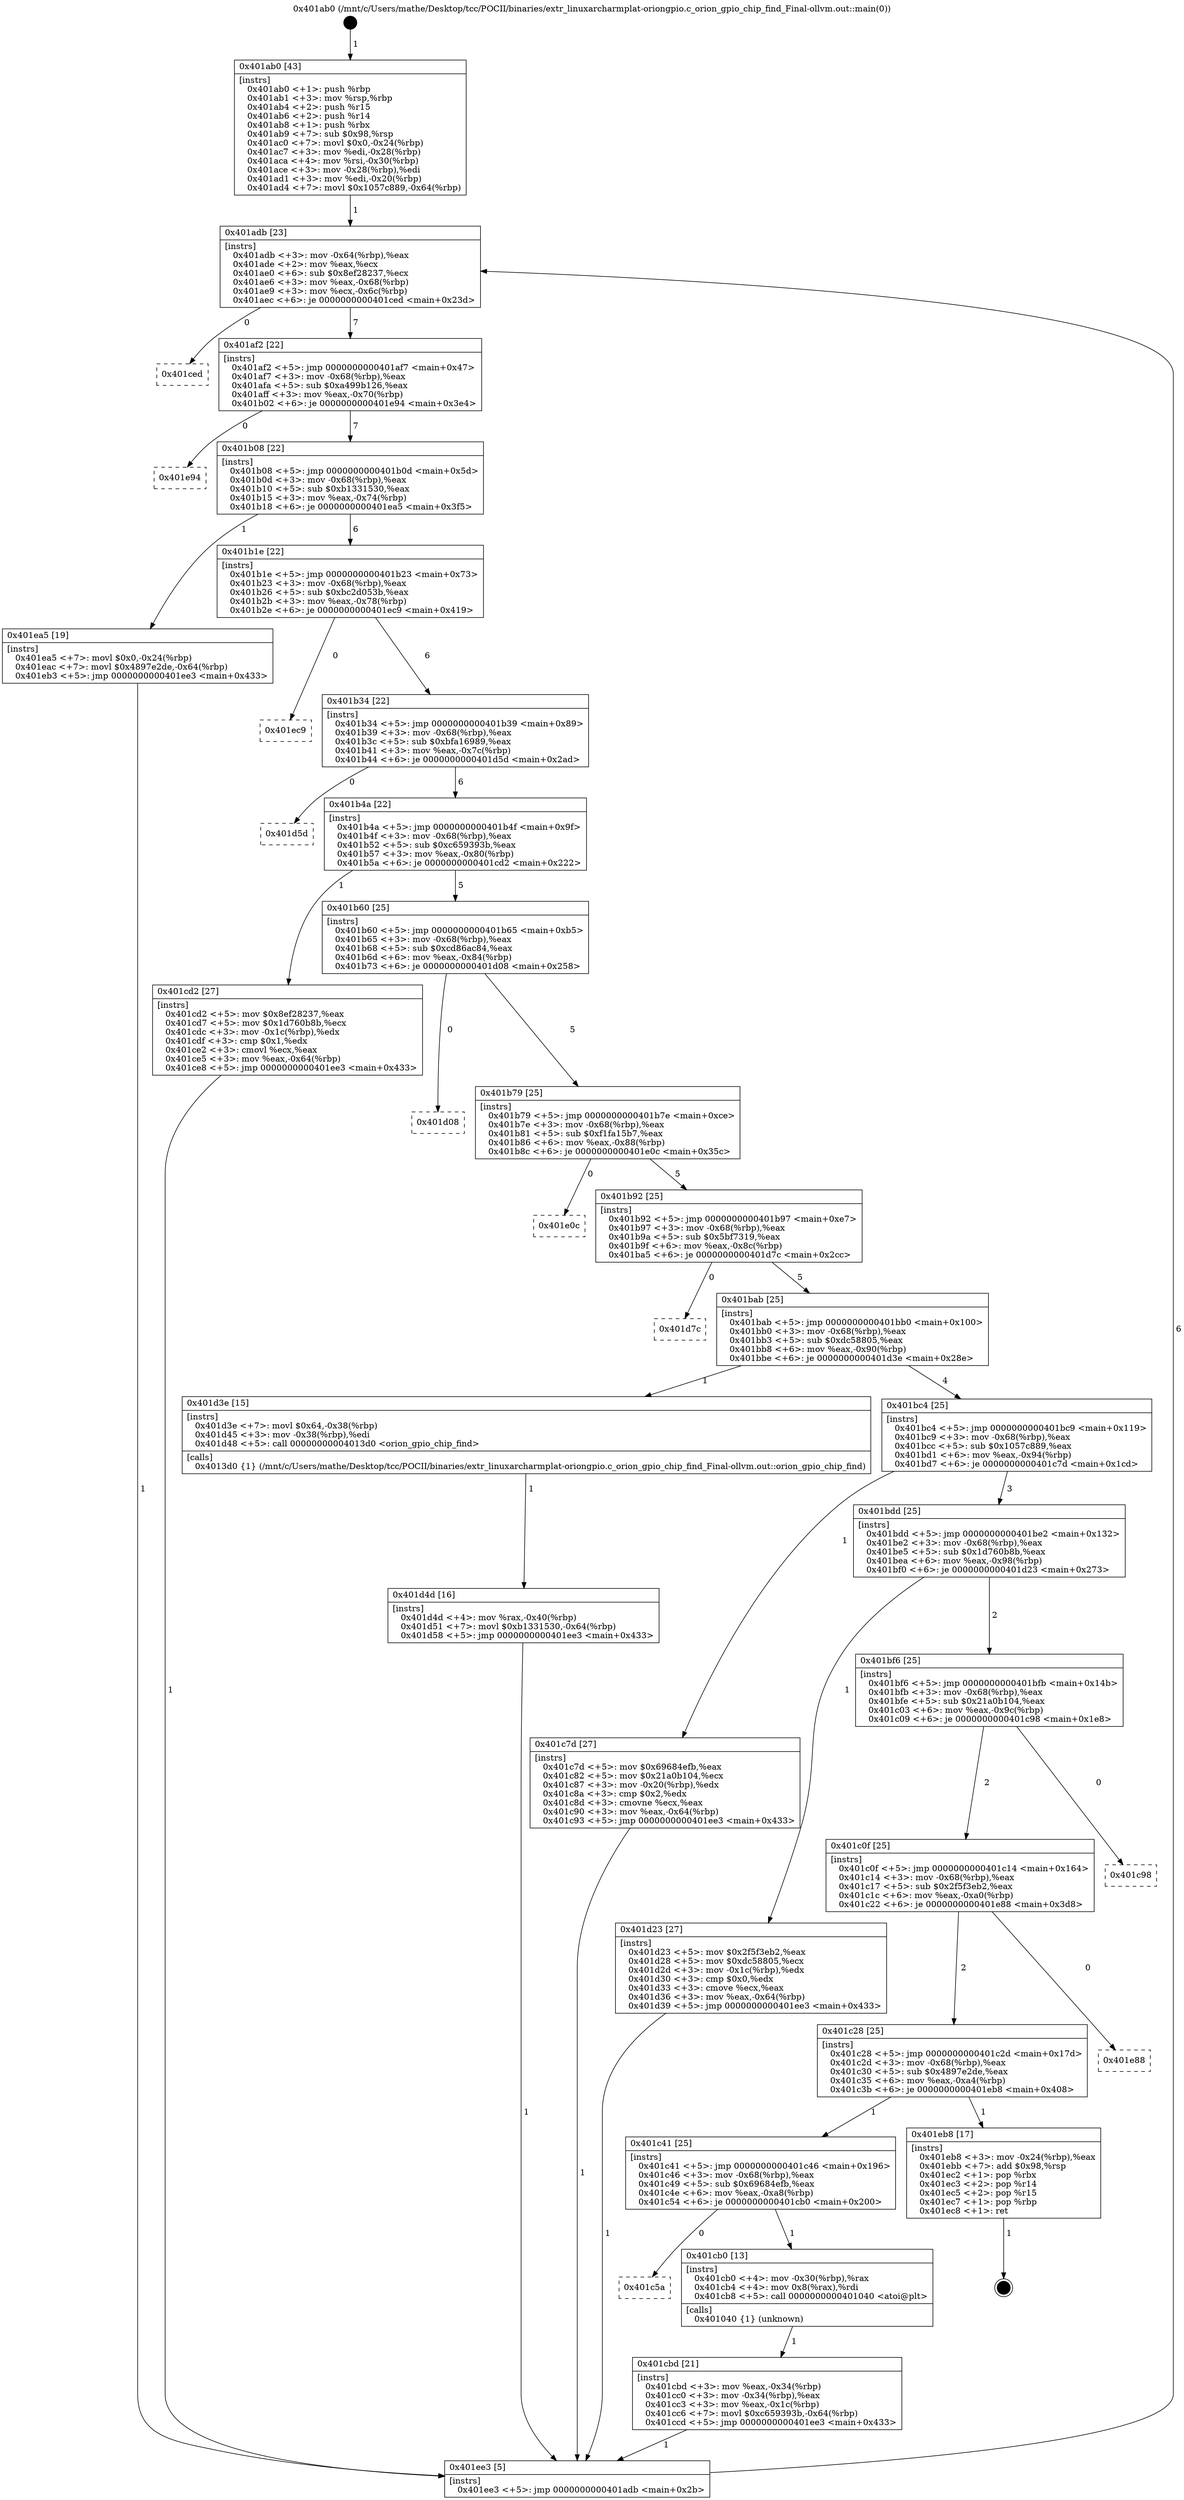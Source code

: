 digraph "0x401ab0" {
  label = "0x401ab0 (/mnt/c/Users/mathe/Desktop/tcc/POCII/binaries/extr_linuxarcharmplat-oriongpio.c_orion_gpio_chip_find_Final-ollvm.out::main(0))"
  labelloc = "t"
  node[shape=record]

  Entry [label="",width=0.3,height=0.3,shape=circle,fillcolor=black,style=filled]
  "0x401adb" [label="{
     0x401adb [23]\l
     | [instrs]\l
     &nbsp;&nbsp;0x401adb \<+3\>: mov -0x64(%rbp),%eax\l
     &nbsp;&nbsp;0x401ade \<+2\>: mov %eax,%ecx\l
     &nbsp;&nbsp;0x401ae0 \<+6\>: sub $0x8ef28237,%ecx\l
     &nbsp;&nbsp;0x401ae6 \<+3\>: mov %eax,-0x68(%rbp)\l
     &nbsp;&nbsp;0x401ae9 \<+3\>: mov %ecx,-0x6c(%rbp)\l
     &nbsp;&nbsp;0x401aec \<+6\>: je 0000000000401ced \<main+0x23d\>\l
  }"]
  "0x401ced" [label="{
     0x401ced\l
  }", style=dashed]
  "0x401af2" [label="{
     0x401af2 [22]\l
     | [instrs]\l
     &nbsp;&nbsp;0x401af2 \<+5\>: jmp 0000000000401af7 \<main+0x47\>\l
     &nbsp;&nbsp;0x401af7 \<+3\>: mov -0x68(%rbp),%eax\l
     &nbsp;&nbsp;0x401afa \<+5\>: sub $0xa499b126,%eax\l
     &nbsp;&nbsp;0x401aff \<+3\>: mov %eax,-0x70(%rbp)\l
     &nbsp;&nbsp;0x401b02 \<+6\>: je 0000000000401e94 \<main+0x3e4\>\l
  }"]
  Exit [label="",width=0.3,height=0.3,shape=circle,fillcolor=black,style=filled,peripheries=2]
  "0x401e94" [label="{
     0x401e94\l
  }", style=dashed]
  "0x401b08" [label="{
     0x401b08 [22]\l
     | [instrs]\l
     &nbsp;&nbsp;0x401b08 \<+5\>: jmp 0000000000401b0d \<main+0x5d\>\l
     &nbsp;&nbsp;0x401b0d \<+3\>: mov -0x68(%rbp),%eax\l
     &nbsp;&nbsp;0x401b10 \<+5\>: sub $0xb1331530,%eax\l
     &nbsp;&nbsp;0x401b15 \<+3\>: mov %eax,-0x74(%rbp)\l
     &nbsp;&nbsp;0x401b18 \<+6\>: je 0000000000401ea5 \<main+0x3f5\>\l
  }"]
  "0x401d4d" [label="{
     0x401d4d [16]\l
     | [instrs]\l
     &nbsp;&nbsp;0x401d4d \<+4\>: mov %rax,-0x40(%rbp)\l
     &nbsp;&nbsp;0x401d51 \<+7\>: movl $0xb1331530,-0x64(%rbp)\l
     &nbsp;&nbsp;0x401d58 \<+5\>: jmp 0000000000401ee3 \<main+0x433\>\l
  }"]
  "0x401ea5" [label="{
     0x401ea5 [19]\l
     | [instrs]\l
     &nbsp;&nbsp;0x401ea5 \<+7\>: movl $0x0,-0x24(%rbp)\l
     &nbsp;&nbsp;0x401eac \<+7\>: movl $0x4897e2de,-0x64(%rbp)\l
     &nbsp;&nbsp;0x401eb3 \<+5\>: jmp 0000000000401ee3 \<main+0x433\>\l
  }"]
  "0x401b1e" [label="{
     0x401b1e [22]\l
     | [instrs]\l
     &nbsp;&nbsp;0x401b1e \<+5\>: jmp 0000000000401b23 \<main+0x73\>\l
     &nbsp;&nbsp;0x401b23 \<+3\>: mov -0x68(%rbp),%eax\l
     &nbsp;&nbsp;0x401b26 \<+5\>: sub $0xbc2d053b,%eax\l
     &nbsp;&nbsp;0x401b2b \<+3\>: mov %eax,-0x78(%rbp)\l
     &nbsp;&nbsp;0x401b2e \<+6\>: je 0000000000401ec9 \<main+0x419\>\l
  }"]
  "0x401cbd" [label="{
     0x401cbd [21]\l
     | [instrs]\l
     &nbsp;&nbsp;0x401cbd \<+3\>: mov %eax,-0x34(%rbp)\l
     &nbsp;&nbsp;0x401cc0 \<+3\>: mov -0x34(%rbp),%eax\l
     &nbsp;&nbsp;0x401cc3 \<+3\>: mov %eax,-0x1c(%rbp)\l
     &nbsp;&nbsp;0x401cc6 \<+7\>: movl $0xc659393b,-0x64(%rbp)\l
     &nbsp;&nbsp;0x401ccd \<+5\>: jmp 0000000000401ee3 \<main+0x433\>\l
  }"]
  "0x401ec9" [label="{
     0x401ec9\l
  }", style=dashed]
  "0x401b34" [label="{
     0x401b34 [22]\l
     | [instrs]\l
     &nbsp;&nbsp;0x401b34 \<+5\>: jmp 0000000000401b39 \<main+0x89\>\l
     &nbsp;&nbsp;0x401b39 \<+3\>: mov -0x68(%rbp),%eax\l
     &nbsp;&nbsp;0x401b3c \<+5\>: sub $0xbfa16989,%eax\l
     &nbsp;&nbsp;0x401b41 \<+3\>: mov %eax,-0x7c(%rbp)\l
     &nbsp;&nbsp;0x401b44 \<+6\>: je 0000000000401d5d \<main+0x2ad\>\l
  }"]
  "0x401c5a" [label="{
     0x401c5a\l
  }", style=dashed]
  "0x401d5d" [label="{
     0x401d5d\l
  }", style=dashed]
  "0x401b4a" [label="{
     0x401b4a [22]\l
     | [instrs]\l
     &nbsp;&nbsp;0x401b4a \<+5\>: jmp 0000000000401b4f \<main+0x9f\>\l
     &nbsp;&nbsp;0x401b4f \<+3\>: mov -0x68(%rbp),%eax\l
     &nbsp;&nbsp;0x401b52 \<+5\>: sub $0xc659393b,%eax\l
     &nbsp;&nbsp;0x401b57 \<+3\>: mov %eax,-0x80(%rbp)\l
     &nbsp;&nbsp;0x401b5a \<+6\>: je 0000000000401cd2 \<main+0x222\>\l
  }"]
  "0x401cb0" [label="{
     0x401cb0 [13]\l
     | [instrs]\l
     &nbsp;&nbsp;0x401cb0 \<+4\>: mov -0x30(%rbp),%rax\l
     &nbsp;&nbsp;0x401cb4 \<+4\>: mov 0x8(%rax),%rdi\l
     &nbsp;&nbsp;0x401cb8 \<+5\>: call 0000000000401040 \<atoi@plt\>\l
     | [calls]\l
     &nbsp;&nbsp;0x401040 \{1\} (unknown)\l
  }"]
  "0x401cd2" [label="{
     0x401cd2 [27]\l
     | [instrs]\l
     &nbsp;&nbsp;0x401cd2 \<+5\>: mov $0x8ef28237,%eax\l
     &nbsp;&nbsp;0x401cd7 \<+5\>: mov $0x1d760b8b,%ecx\l
     &nbsp;&nbsp;0x401cdc \<+3\>: mov -0x1c(%rbp),%edx\l
     &nbsp;&nbsp;0x401cdf \<+3\>: cmp $0x1,%edx\l
     &nbsp;&nbsp;0x401ce2 \<+3\>: cmovl %ecx,%eax\l
     &nbsp;&nbsp;0x401ce5 \<+3\>: mov %eax,-0x64(%rbp)\l
     &nbsp;&nbsp;0x401ce8 \<+5\>: jmp 0000000000401ee3 \<main+0x433\>\l
  }"]
  "0x401b60" [label="{
     0x401b60 [25]\l
     | [instrs]\l
     &nbsp;&nbsp;0x401b60 \<+5\>: jmp 0000000000401b65 \<main+0xb5\>\l
     &nbsp;&nbsp;0x401b65 \<+3\>: mov -0x68(%rbp),%eax\l
     &nbsp;&nbsp;0x401b68 \<+5\>: sub $0xcd86ac84,%eax\l
     &nbsp;&nbsp;0x401b6d \<+6\>: mov %eax,-0x84(%rbp)\l
     &nbsp;&nbsp;0x401b73 \<+6\>: je 0000000000401d08 \<main+0x258\>\l
  }"]
  "0x401c41" [label="{
     0x401c41 [25]\l
     | [instrs]\l
     &nbsp;&nbsp;0x401c41 \<+5\>: jmp 0000000000401c46 \<main+0x196\>\l
     &nbsp;&nbsp;0x401c46 \<+3\>: mov -0x68(%rbp),%eax\l
     &nbsp;&nbsp;0x401c49 \<+5\>: sub $0x69684efb,%eax\l
     &nbsp;&nbsp;0x401c4e \<+6\>: mov %eax,-0xa8(%rbp)\l
     &nbsp;&nbsp;0x401c54 \<+6\>: je 0000000000401cb0 \<main+0x200\>\l
  }"]
  "0x401d08" [label="{
     0x401d08\l
  }", style=dashed]
  "0x401b79" [label="{
     0x401b79 [25]\l
     | [instrs]\l
     &nbsp;&nbsp;0x401b79 \<+5\>: jmp 0000000000401b7e \<main+0xce\>\l
     &nbsp;&nbsp;0x401b7e \<+3\>: mov -0x68(%rbp),%eax\l
     &nbsp;&nbsp;0x401b81 \<+5\>: sub $0xf1fa15b7,%eax\l
     &nbsp;&nbsp;0x401b86 \<+6\>: mov %eax,-0x88(%rbp)\l
     &nbsp;&nbsp;0x401b8c \<+6\>: je 0000000000401e0c \<main+0x35c\>\l
  }"]
  "0x401eb8" [label="{
     0x401eb8 [17]\l
     | [instrs]\l
     &nbsp;&nbsp;0x401eb8 \<+3\>: mov -0x24(%rbp),%eax\l
     &nbsp;&nbsp;0x401ebb \<+7\>: add $0x98,%rsp\l
     &nbsp;&nbsp;0x401ec2 \<+1\>: pop %rbx\l
     &nbsp;&nbsp;0x401ec3 \<+2\>: pop %r14\l
     &nbsp;&nbsp;0x401ec5 \<+2\>: pop %r15\l
     &nbsp;&nbsp;0x401ec7 \<+1\>: pop %rbp\l
     &nbsp;&nbsp;0x401ec8 \<+1\>: ret\l
  }"]
  "0x401e0c" [label="{
     0x401e0c\l
  }", style=dashed]
  "0x401b92" [label="{
     0x401b92 [25]\l
     | [instrs]\l
     &nbsp;&nbsp;0x401b92 \<+5\>: jmp 0000000000401b97 \<main+0xe7\>\l
     &nbsp;&nbsp;0x401b97 \<+3\>: mov -0x68(%rbp),%eax\l
     &nbsp;&nbsp;0x401b9a \<+5\>: sub $0x5bf7319,%eax\l
     &nbsp;&nbsp;0x401b9f \<+6\>: mov %eax,-0x8c(%rbp)\l
     &nbsp;&nbsp;0x401ba5 \<+6\>: je 0000000000401d7c \<main+0x2cc\>\l
  }"]
  "0x401c28" [label="{
     0x401c28 [25]\l
     | [instrs]\l
     &nbsp;&nbsp;0x401c28 \<+5\>: jmp 0000000000401c2d \<main+0x17d\>\l
     &nbsp;&nbsp;0x401c2d \<+3\>: mov -0x68(%rbp),%eax\l
     &nbsp;&nbsp;0x401c30 \<+5\>: sub $0x4897e2de,%eax\l
     &nbsp;&nbsp;0x401c35 \<+6\>: mov %eax,-0xa4(%rbp)\l
     &nbsp;&nbsp;0x401c3b \<+6\>: je 0000000000401eb8 \<main+0x408\>\l
  }"]
  "0x401d7c" [label="{
     0x401d7c\l
  }", style=dashed]
  "0x401bab" [label="{
     0x401bab [25]\l
     | [instrs]\l
     &nbsp;&nbsp;0x401bab \<+5\>: jmp 0000000000401bb0 \<main+0x100\>\l
     &nbsp;&nbsp;0x401bb0 \<+3\>: mov -0x68(%rbp),%eax\l
     &nbsp;&nbsp;0x401bb3 \<+5\>: sub $0xdc58805,%eax\l
     &nbsp;&nbsp;0x401bb8 \<+6\>: mov %eax,-0x90(%rbp)\l
     &nbsp;&nbsp;0x401bbe \<+6\>: je 0000000000401d3e \<main+0x28e\>\l
  }"]
  "0x401e88" [label="{
     0x401e88\l
  }", style=dashed]
  "0x401d3e" [label="{
     0x401d3e [15]\l
     | [instrs]\l
     &nbsp;&nbsp;0x401d3e \<+7\>: movl $0x64,-0x38(%rbp)\l
     &nbsp;&nbsp;0x401d45 \<+3\>: mov -0x38(%rbp),%edi\l
     &nbsp;&nbsp;0x401d48 \<+5\>: call 00000000004013d0 \<orion_gpio_chip_find\>\l
     | [calls]\l
     &nbsp;&nbsp;0x4013d0 \{1\} (/mnt/c/Users/mathe/Desktop/tcc/POCII/binaries/extr_linuxarcharmplat-oriongpio.c_orion_gpio_chip_find_Final-ollvm.out::orion_gpio_chip_find)\l
  }"]
  "0x401bc4" [label="{
     0x401bc4 [25]\l
     | [instrs]\l
     &nbsp;&nbsp;0x401bc4 \<+5\>: jmp 0000000000401bc9 \<main+0x119\>\l
     &nbsp;&nbsp;0x401bc9 \<+3\>: mov -0x68(%rbp),%eax\l
     &nbsp;&nbsp;0x401bcc \<+5\>: sub $0x1057c889,%eax\l
     &nbsp;&nbsp;0x401bd1 \<+6\>: mov %eax,-0x94(%rbp)\l
     &nbsp;&nbsp;0x401bd7 \<+6\>: je 0000000000401c7d \<main+0x1cd\>\l
  }"]
  "0x401c0f" [label="{
     0x401c0f [25]\l
     | [instrs]\l
     &nbsp;&nbsp;0x401c0f \<+5\>: jmp 0000000000401c14 \<main+0x164\>\l
     &nbsp;&nbsp;0x401c14 \<+3\>: mov -0x68(%rbp),%eax\l
     &nbsp;&nbsp;0x401c17 \<+5\>: sub $0x2f5f3eb2,%eax\l
     &nbsp;&nbsp;0x401c1c \<+6\>: mov %eax,-0xa0(%rbp)\l
     &nbsp;&nbsp;0x401c22 \<+6\>: je 0000000000401e88 \<main+0x3d8\>\l
  }"]
  "0x401c7d" [label="{
     0x401c7d [27]\l
     | [instrs]\l
     &nbsp;&nbsp;0x401c7d \<+5\>: mov $0x69684efb,%eax\l
     &nbsp;&nbsp;0x401c82 \<+5\>: mov $0x21a0b104,%ecx\l
     &nbsp;&nbsp;0x401c87 \<+3\>: mov -0x20(%rbp),%edx\l
     &nbsp;&nbsp;0x401c8a \<+3\>: cmp $0x2,%edx\l
     &nbsp;&nbsp;0x401c8d \<+3\>: cmovne %ecx,%eax\l
     &nbsp;&nbsp;0x401c90 \<+3\>: mov %eax,-0x64(%rbp)\l
     &nbsp;&nbsp;0x401c93 \<+5\>: jmp 0000000000401ee3 \<main+0x433\>\l
  }"]
  "0x401bdd" [label="{
     0x401bdd [25]\l
     | [instrs]\l
     &nbsp;&nbsp;0x401bdd \<+5\>: jmp 0000000000401be2 \<main+0x132\>\l
     &nbsp;&nbsp;0x401be2 \<+3\>: mov -0x68(%rbp),%eax\l
     &nbsp;&nbsp;0x401be5 \<+5\>: sub $0x1d760b8b,%eax\l
     &nbsp;&nbsp;0x401bea \<+6\>: mov %eax,-0x98(%rbp)\l
     &nbsp;&nbsp;0x401bf0 \<+6\>: je 0000000000401d23 \<main+0x273\>\l
  }"]
  "0x401ee3" [label="{
     0x401ee3 [5]\l
     | [instrs]\l
     &nbsp;&nbsp;0x401ee3 \<+5\>: jmp 0000000000401adb \<main+0x2b\>\l
  }"]
  "0x401ab0" [label="{
     0x401ab0 [43]\l
     | [instrs]\l
     &nbsp;&nbsp;0x401ab0 \<+1\>: push %rbp\l
     &nbsp;&nbsp;0x401ab1 \<+3\>: mov %rsp,%rbp\l
     &nbsp;&nbsp;0x401ab4 \<+2\>: push %r15\l
     &nbsp;&nbsp;0x401ab6 \<+2\>: push %r14\l
     &nbsp;&nbsp;0x401ab8 \<+1\>: push %rbx\l
     &nbsp;&nbsp;0x401ab9 \<+7\>: sub $0x98,%rsp\l
     &nbsp;&nbsp;0x401ac0 \<+7\>: movl $0x0,-0x24(%rbp)\l
     &nbsp;&nbsp;0x401ac7 \<+3\>: mov %edi,-0x28(%rbp)\l
     &nbsp;&nbsp;0x401aca \<+4\>: mov %rsi,-0x30(%rbp)\l
     &nbsp;&nbsp;0x401ace \<+3\>: mov -0x28(%rbp),%edi\l
     &nbsp;&nbsp;0x401ad1 \<+3\>: mov %edi,-0x20(%rbp)\l
     &nbsp;&nbsp;0x401ad4 \<+7\>: movl $0x1057c889,-0x64(%rbp)\l
  }"]
  "0x401c98" [label="{
     0x401c98\l
  }", style=dashed]
  "0x401d23" [label="{
     0x401d23 [27]\l
     | [instrs]\l
     &nbsp;&nbsp;0x401d23 \<+5\>: mov $0x2f5f3eb2,%eax\l
     &nbsp;&nbsp;0x401d28 \<+5\>: mov $0xdc58805,%ecx\l
     &nbsp;&nbsp;0x401d2d \<+3\>: mov -0x1c(%rbp),%edx\l
     &nbsp;&nbsp;0x401d30 \<+3\>: cmp $0x0,%edx\l
     &nbsp;&nbsp;0x401d33 \<+3\>: cmove %ecx,%eax\l
     &nbsp;&nbsp;0x401d36 \<+3\>: mov %eax,-0x64(%rbp)\l
     &nbsp;&nbsp;0x401d39 \<+5\>: jmp 0000000000401ee3 \<main+0x433\>\l
  }"]
  "0x401bf6" [label="{
     0x401bf6 [25]\l
     | [instrs]\l
     &nbsp;&nbsp;0x401bf6 \<+5\>: jmp 0000000000401bfb \<main+0x14b\>\l
     &nbsp;&nbsp;0x401bfb \<+3\>: mov -0x68(%rbp),%eax\l
     &nbsp;&nbsp;0x401bfe \<+5\>: sub $0x21a0b104,%eax\l
     &nbsp;&nbsp;0x401c03 \<+6\>: mov %eax,-0x9c(%rbp)\l
     &nbsp;&nbsp;0x401c09 \<+6\>: je 0000000000401c98 \<main+0x1e8\>\l
  }"]
  Entry -> "0x401ab0" [label=" 1"]
  "0x401adb" -> "0x401ced" [label=" 0"]
  "0x401adb" -> "0x401af2" [label=" 7"]
  "0x401eb8" -> Exit [label=" 1"]
  "0x401af2" -> "0x401e94" [label=" 0"]
  "0x401af2" -> "0x401b08" [label=" 7"]
  "0x401ea5" -> "0x401ee3" [label=" 1"]
  "0x401b08" -> "0x401ea5" [label=" 1"]
  "0x401b08" -> "0x401b1e" [label=" 6"]
  "0x401d4d" -> "0x401ee3" [label=" 1"]
  "0x401b1e" -> "0x401ec9" [label=" 0"]
  "0x401b1e" -> "0x401b34" [label=" 6"]
  "0x401d3e" -> "0x401d4d" [label=" 1"]
  "0x401b34" -> "0x401d5d" [label=" 0"]
  "0x401b34" -> "0x401b4a" [label=" 6"]
  "0x401d23" -> "0x401ee3" [label=" 1"]
  "0x401b4a" -> "0x401cd2" [label=" 1"]
  "0x401b4a" -> "0x401b60" [label=" 5"]
  "0x401cd2" -> "0x401ee3" [label=" 1"]
  "0x401b60" -> "0x401d08" [label=" 0"]
  "0x401b60" -> "0x401b79" [label=" 5"]
  "0x401cb0" -> "0x401cbd" [label=" 1"]
  "0x401b79" -> "0x401e0c" [label=" 0"]
  "0x401b79" -> "0x401b92" [label=" 5"]
  "0x401c41" -> "0x401c5a" [label=" 0"]
  "0x401b92" -> "0x401d7c" [label=" 0"]
  "0x401b92" -> "0x401bab" [label=" 5"]
  "0x401cbd" -> "0x401ee3" [label=" 1"]
  "0x401bab" -> "0x401d3e" [label=" 1"]
  "0x401bab" -> "0x401bc4" [label=" 4"]
  "0x401c28" -> "0x401c41" [label=" 1"]
  "0x401bc4" -> "0x401c7d" [label=" 1"]
  "0x401bc4" -> "0x401bdd" [label=" 3"]
  "0x401c7d" -> "0x401ee3" [label=" 1"]
  "0x401ab0" -> "0x401adb" [label=" 1"]
  "0x401ee3" -> "0x401adb" [label=" 6"]
  "0x401c41" -> "0x401cb0" [label=" 1"]
  "0x401bdd" -> "0x401d23" [label=" 1"]
  "0x401bdd" -> "0x401bf6" [label=" 2"]
  "0x401c0f" -> "0x401c28" [label=" 2"]
  "0x401bf6" -> "0x401c98" [label=" 0"]
  "0x401bf6" -> "0x401c0f" [label=" 2"]
  "0x401c28" -> "0x401eb8" [label=" 1"]
  "0x401c0f" -> "0x401e88" [label=" 0"]
}
